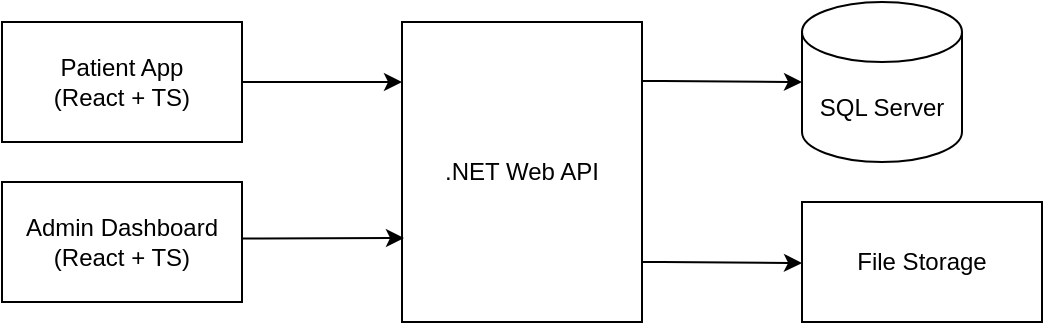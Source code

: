 <mxfile version="27.0.8">
  <diagram name="Page-1" id="th9wDepg5Jub0nQqfklY">
    <mxGraphModel dx="1426" dy="777" grid="1" gridSize="10" guides="1" tooltips="1" connect="1" arrows="1" fold="1" page="1" pageScale="1" pageWidth="827" pageHeight="1169" math="0" shadow="0">
      <root>
        <mxCell id="0" />
        <mxCell id="1" parent="0" />
        <mxCell id="LsX0RgtLulViGSuH7OF8-1" value="Patient App&lt;br&gt;(React + TS)" style="rounded=0;whiteSpace=wrap;html=1;" parent="1" vertex="1">
          <mxGeometry x="70" y="150" width="120" height="60" as="geometry" />
        </mxCell>
        <mxCell id="LsX0RgtLulViGSuH7OF8-2" value=".NET Web API" style="rounded=0;whiteSpace=wrap;html=1;" parent="1" vertex="1">
          <mxGeometry x="270" y="150" width="120" height="150" as="geometry" />
        </mxCell>
        <mxCell id="LsX0RgtLulViGSuH7OF8-4" value="File Storage" style="rounded=0;whiteSpace=wrap;html=1;" parent="1" vertex="1">
          <mxGeometry x="470" y="240" width="120" height="60" as="geometry" />
        </mxCell>
        <mxCell id="LsX0RgtLulViGSuH7OF8-5" value="Admin Dashboard&lt;br&gt;(React + TS)" style="rounded=0;whiteSpace=wrap;html=1;" parent="1" vertex="1">
          <mxGeometry x="70" y="230" width="120" height="60" as="geometry" />
        </mxCell>
        <mxCell id="LsX0RgtLulViGSuH7OF8-6" value="" style="endArrow=classic;html=1;rounded=0;exitX=1;exitY=0.5;exitDx=0;exitDy=0;" parent="1" source="LsX0RgtLulViGSuH7OF8-1" edge="1">
          <mxGeometry width="50" height="50" relative="1" as="geometry">
            <mxPoint x="190" y="184.5" as="sourcePoint" />
            <mxPoint x="270" y="180" as="targetPoint" />
            <Array as="points">
              <mxPoint x="230" y="180" />
            </Array>
          </mxGeometry>
        </mxCell>
        <mxCell id="LsX0RgtLulViGSuH7OF8-7" value="" style="endArrow=classic;html=1;rounded=0;entryX=0;entryY=0.5;entryDx=0;entryDy=0;" parent="1" edge="1">
          <mxGeometry width="50" height="50" relative="1" as="geometry">
            <mxPoint x="390" y="179.5" as="sourcePoint" />
            <mxPoint x="470" y="180" as="targetPoint" />
            <Array as="points">
              <mxPoint x="400" y="179.5" />
            </Array>
          </mxGeometry>
        </mxCell>
        <mxCell id="LsX0RgtLulViGSuH7OF8-8" value="SQL Server" style="shape=cylinder3;whiteSpace=wrap;html=1;boundedLbl=1;backgroundOutline=1;size=15;" parent="1" vertex="1">
          <mxGeometry x="470" y="140" width="80" height="80" as="geometry" />
        </mxCell>
        <mxCell id="LsX0RgtLulViGSuH7OF8-9" value="" style="endArrow=classic;html=1;rounded=0;" parent="1" edge="1">
          <mxGeometry width="50" height="50" relative="1" as="geometry">
            <mxPoint x="190" y="258.25" as="sourcePoint" />
            <mxPoint x="271" y="258" as="targetPoint" />
            <Array as="points">
              <mxPoint x="200" y="258.25" />
            </Array>
          </mxGeometry>
        </mxCell>
        <mxCell id="LsX0RgtLulViGSuH7OF8-11" value="" style="endArrow=classic;html=1;rounded=0;entryX=0;entryY=0.5;entryDx=0;entryDy=0;" parent="1" edge="1">
          <mxGeometry width="50" height="50" relative="1" as="geometry">
            <mxPoint x="390" y="270" as="sourcePoint" />
            <mxPoint x="470" y="270.5" as="targetPoint" />
            <Array as="points">
              <mxPoint x="400" y="270" />
            </Array>
          </mxGeometry>
        </mxCell>
      </root>
    </mxGraphModel>
  </diagram>
</mxfile>
